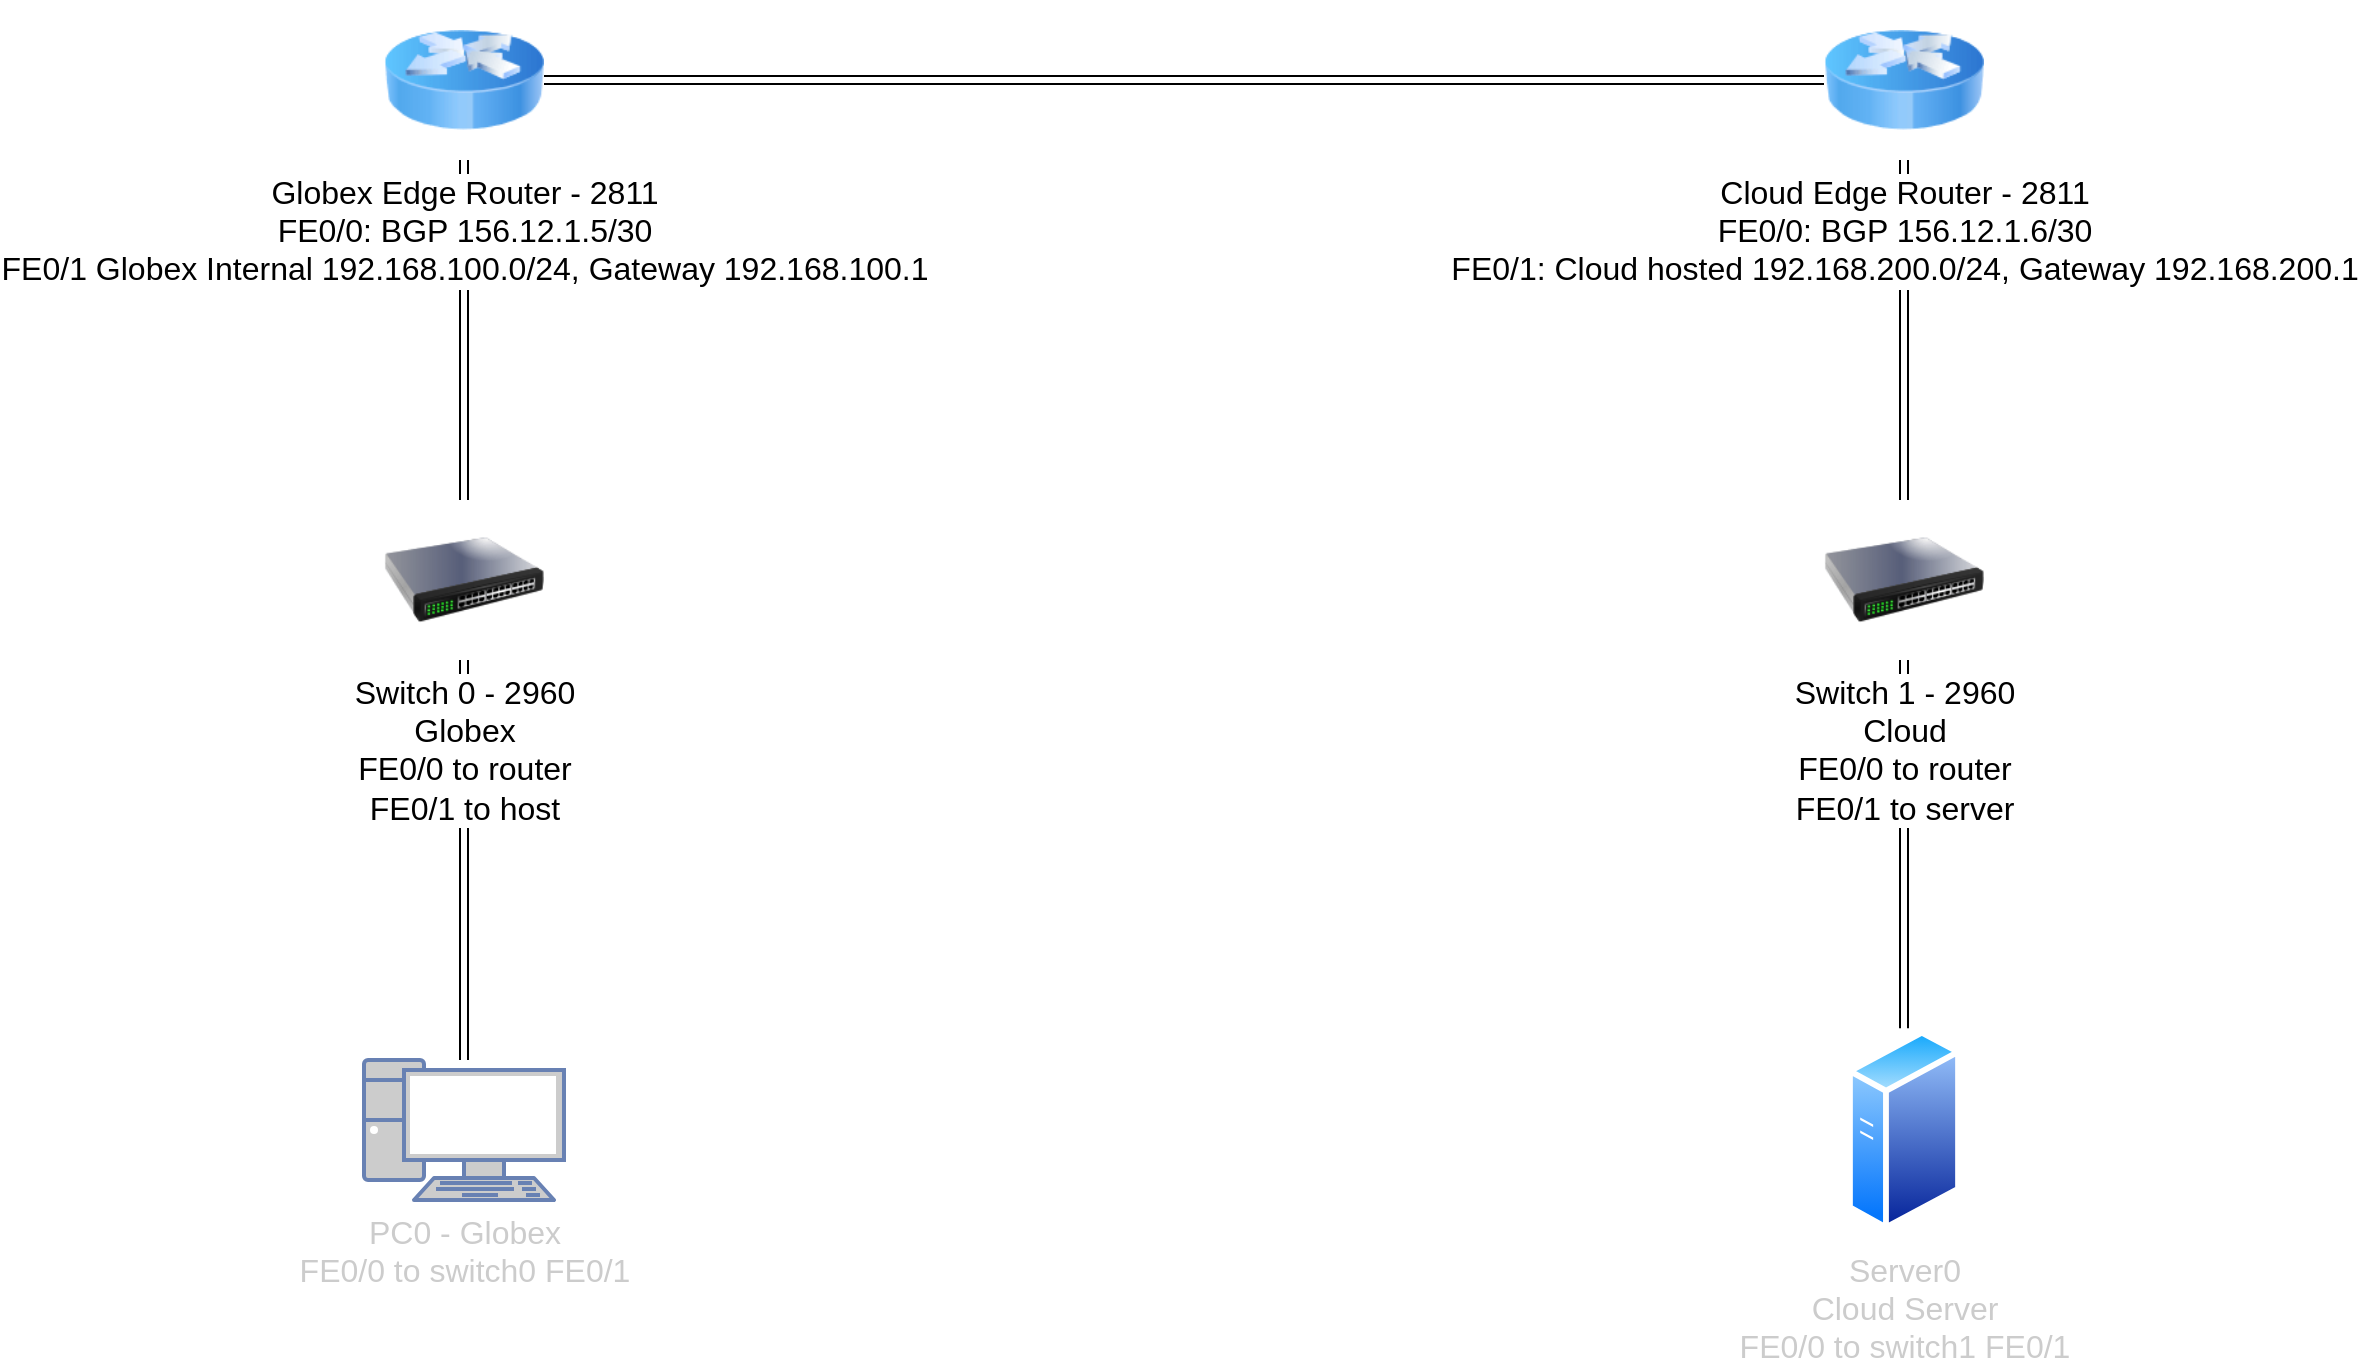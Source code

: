 <mxfile>
    <diagram id="VjwAIKKh7NJ7v66QsfQx" name="Page-1">
        <mxGraphModel dx="2130" dy="786" grid="1" gridSize="10" guides="1" tooltips="1" connect="1" arrows="1" fold="1" page="1" pageScale="1" pageWidth="850" pageHeight="1100" math="0" shadow="0">
            <root>
                <mxCell id="0"/>
                <mxCell id="1" parent="0"/>
                <mxCell id="4" style="edgeStyle=none;shape=link;html=1;entryX=0;entryY=0.5;entryDx=0;entryDy=0;" edge="1" parent="1" source="2" target="3">
                    <mxGeometry relative="1" as="geometry"/>
                </mxCell>
                <mxCell id="9" style="edgeStyle=none;shape=link;html=1;exitX=0.5;exitY=1;exitDx=0;exitDy=0;fontSize=16;" edge="1" parent="1" source="2" target="5">
                    <mxGeometry relative="1" as="geometry"/>
                </mxCell>
                <mxCell id="2" value="&lt;font style=&quot;font-size: 16px;&quot;&gt;Globex Edge Router - 2811&lt;br&gt;FE0/0: BGP 156.12.1.5/30&lt;br&gt;FE0/1 Globex Internal 192.168.100.0/24, Gateway 192.168.100.1&lt;/font&gt;" style="image;html=1;image=img/lib/clip_art/networking/Router_Icon_128x128.png" vertex="1" parent="1">
                    <mxGeometry x="-300" y="200" width="80" height="80" as="geometry"/>
                </mxCell>
                <mxCell id="10" style="edgeStyle=none;shape=link;html=1;fontSize=16;" edge="1" parent="1" source="3" target="6">
                    <mxGeometry relative="1" as="geometry"/>
                </mxCell>
                <mxCell id="3" value="&lt;font style=&quot;font-size: 16px;&quot;&gt;Cloud Edge Router - 2811&lt;br&gt;FE0/0: BGP 156.12.1.6/30&lt;br&gt;FE0/1: Cloud hosted 192.168.200.0/24, Gateway 192.168.200.1&lt;br&gt;&lt;/font&gt;" style="image;html=1;image=img/lib/clip_art/networking/Router_Icon_128x128.png" vertex="1" parent="1">
                    <mxGeometry x="420" y="200" width="80" height="80" as="geometry"/>
                </mxCell>
                <mxCell id="12" style="edgeStyle=none;shape=link;html=1;fontSize=16;fontColor=#CCCCCC;" edge="1" parent="1" source="5" target="11">
                    <mxGeometry relative="1" as="geometry"/>
                </mxCell>
                <mxCell id="5" value="Switch 0 - 2960&lt;br&gt;Globex&lt;br&gt;FE0/0 to router&lt;br&gt;FE0/1 to host" style="image;html=1;image=img/lib/clip_art/networking/Switch_128x128.png;fontSize=16;" vertex="1" parent="1">
                    <mxGeometry x="-300" y="450" width="80" height="80" as="geometry"/>
                </mxCell>
                <mxCell id="14" style="edgeStyle=none;shape=link;html=1;fontSize=16;fontColor=#CCCCCC;" edge="1" parent="1" source="6" target="13">
                    <mxGeometry relative="1" as="geometry"/>
                </mxCell>
                <mxCell id="6" value="Switch 1 - 2960&lt;br&gt;Cloud&lt;br&gt;FE0/0 to router&lt;br&gt;FE0/1 to server" style="image;html=1;image=img/lib/clip_art/networking/Switch_128x128.png;fontSize=16;" vertex="1" parent="1">
                    <mxGeometry x="420" y="450" width="80" height="80" as="geometry"/>
                </mxCell>
                <mxCell id="11" value="&lt;font color=&quot;#cccccc&quot;&gt;PC0 - Globex&lt;br&gt;FE0/0 to switch0 FE0/1&lt;br&gt;&lt;/font&gt;" style="fontColor=#0066CC;verticalAlign=top;verticalLabelPosition=bottom;labelPosition=center;align=center;html=1;outlineConnect=0;fillColor=#CCCCCC;strokeColor=#6881B3;gradientColor=none;gradientDirection=north;strokeWidth=2;shape=mxgraph.networks.pc;fontSize=16;" vertex="1" parent="1">
                    <mxGeometry x="-310" y="730" width="100" height="70" as="geometry"/>
                </mxCell>
                <mxCell id="13" value="Server0&lt;br&gt;Cloud Server&lt;br&gt;FE0/0 to switch1 FE0/1" style="aspect=fixed;perimeter=ellipsePerimeter;html=1;align=center;shadow=0;dashed=0;spacingTop=3;image;image=img/lib/active_directory/generic_server.svg;fontSize=16;fontColor=#CCCCCC;" vertex="1" parent="1">
                    <mxGeometry x="431.5" y="714.11" width="57" height="101.78" as="geometry"/>
                </mxCell>
            </root>
        </mxGraphModel>
    </diagram>
</mxfile>